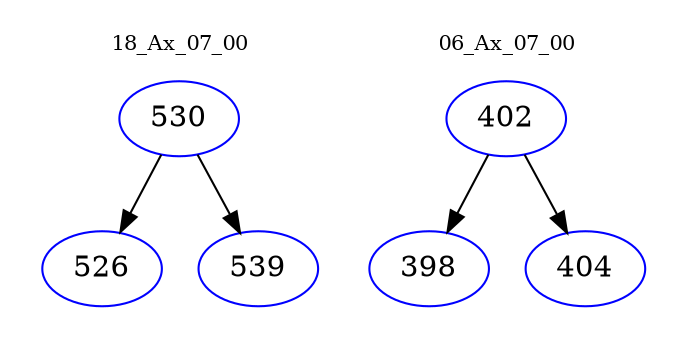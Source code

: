 digraph{
subgraph cluster_0 {
color = white
label = "18_Ax_07_00";
fontsize=10;
T0_530 [label="530", color="blue"]
T0_530 -> T0_526 [color="black"]
T0_526 [label="526", color="blue"]
T0_530 -> T0_539 [color="black"]
T0_539 [label="539", color="blue"]
}
subgraph cluster_1 {
color = white
label = "06_Ax_07_00";
fontsize=10;
T1_402 [label="402", color="blue"]
T1_402 -> T1_398 [color="black"]
T1_398 [label="398", color="blue"]
T1_402 -> T1_404 [color="black"]
T1_404 [label="404", color="blue"]
}
}
